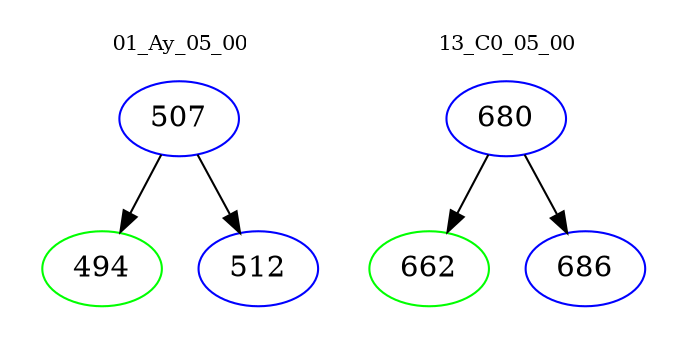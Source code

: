 digraph{
subgraph cluster_0 {
color = white
label = "01_Ay_05_00";
fontsize=10;
T0_507 [label="507", color="blue"]
T0_507 -> T0_494 [color="black"]
T0_494 [label="494", color="green"]
T0_507 -> T0_512 [color="black"]
T0_512 [label="512", color="blue"]
}
subgraph cluster_1 {
color = white
label = "13_C0_05_00";
fontsize=10;
T1_680 [label="680", color="blue"]
T1_680 -> T1_662 [color="black"]
T1_662 [label="662", color="green"]
T1_680 -> T1_686 [color="black"]
T1_686 [label="686", color="blue"]
}
}
